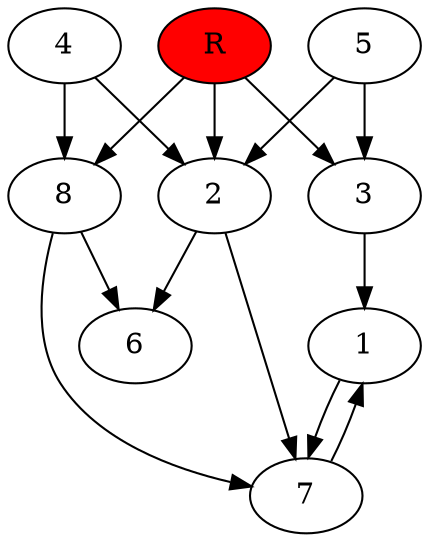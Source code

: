digraph prb41764 {
	1
	2
	3
	4
	5
	6
	7
	8
	R [fillcolor="#ff0000" style=filled]
	1 -> 7
	2 -> 6
	2 -> 7
	3 -> 1
	4 -> 2
	4 -> 8
	5 -> 2
	5 -> 3
	7 -> 1
	8 -> 6
	8 -> 7
	R -> 2
	R -> 3
	R -> 8
}
